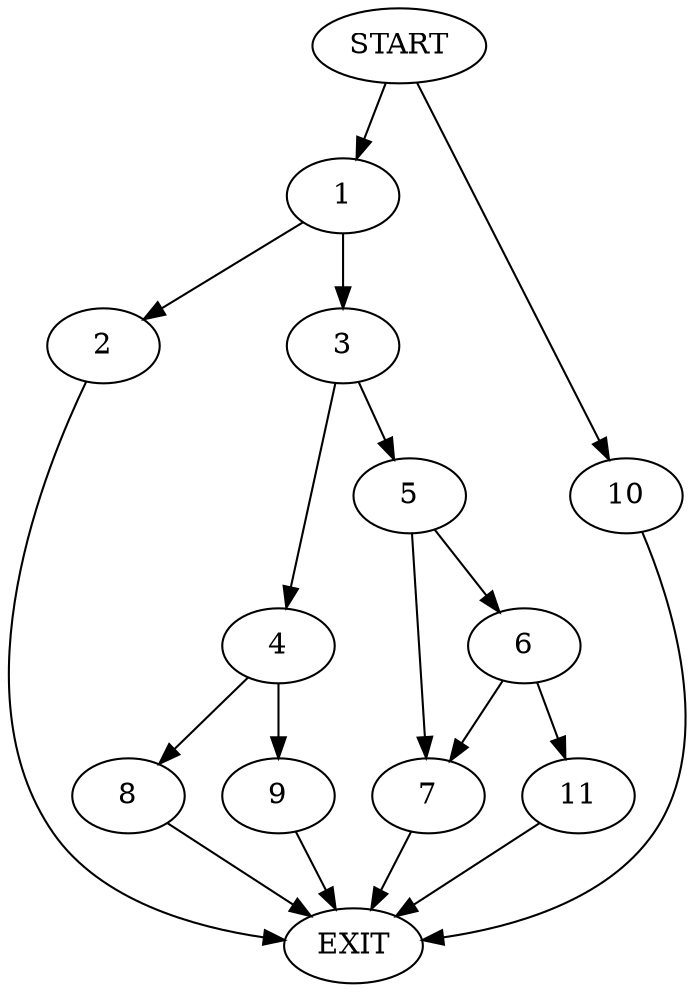 digraph {
0 [label="START"]
12 [label="EXIT"]
0 -> 1
1 -> 2
1 -> 3
2 -> 12
3 -> 4
3 -> 5
5 -> 6
5 -> 7
4 -> 8
4 -> 9
8 -> 12
9 -> 12
0 -> 10
10 -> 12
7 -> 12
6 -> 11
6 -> 7
11 -> 12
}
